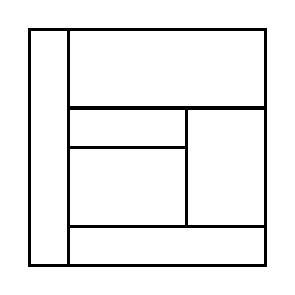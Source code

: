 \begin{tikzpicture}[very thick, scale=.5]
    \draw (0,0) rectangle (1,6);
    \draw (1,4) rectangle (6,6);
    \draw (1,3) rectangle (4,4);
    \draw (1,1) rectangle (4,3);
    \draw (4,1) rectangle (6,4);
    \draw (1,0) rectangle (6,1);
\end{tikzpicture}
